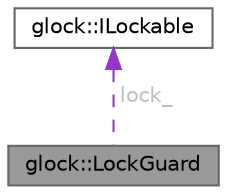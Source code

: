 digraph "glock::LockGuard"
{
 // LATEX_PDF_SIZE
  bgcolor="transparent";
  edge [fontname=Helvetica,fontsize=10,labelfontname=Helvetica,labelfontsize=10];
  node [fontname=Helvetica,fontsize=10,shape=box,height=0.2,width=0.4];
  Node1 [id="Node000001",label="glock::LockGuard",height=0.2,width=0.4,color="gray40", fillcolor="grey60", style="filled", fontcolor="black",tooltip=" "];
  Node2 -> Node1 [id="edge1_Node000001_Node000002",dir="back",color="darkorchid3",style="dashed",tooltip=" ",label=" lock_",fontcolor="grey" ];
  Node2 [id="Node000002",label="glock::ILockable",height=0.2,width=0.4,color="gray40", fillcolor="white", style="filled",URL="$classglock_1_1_i_lockable.html",tooltip="Abstract lockable interface for platform-agnostic mutexes."];
}
